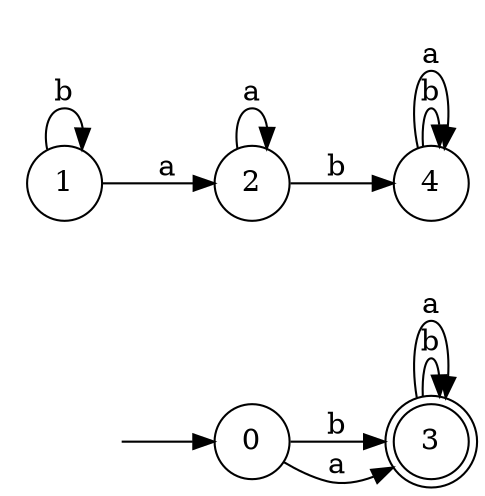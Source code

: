 digraph {
  rankdir=LR;
  0 [label="0", shape = circle];
  0 -> 3 [label="b"];
  0 -> 3 [label="a"];
  1 [label="1", shape = circle];
  1 -> 1 [label="b"];
  1 -> 2 [label="a"];
  2 [label="2", shape = circle];
  2 -> 4 [label="b"];
  2 -> 2 [label="a"];
  3 [label="3", shape = doublecircle];
  3 -> 3 [label="b"];
  3 -> 3 [label="a"];
  4 [label="4", shape = circle];
  4 -> 4 [label="b"];
  4 -> 4 [label="a"];
  5 [label="", shape = plaintext];
  5 -> 0 [label=""];
}
